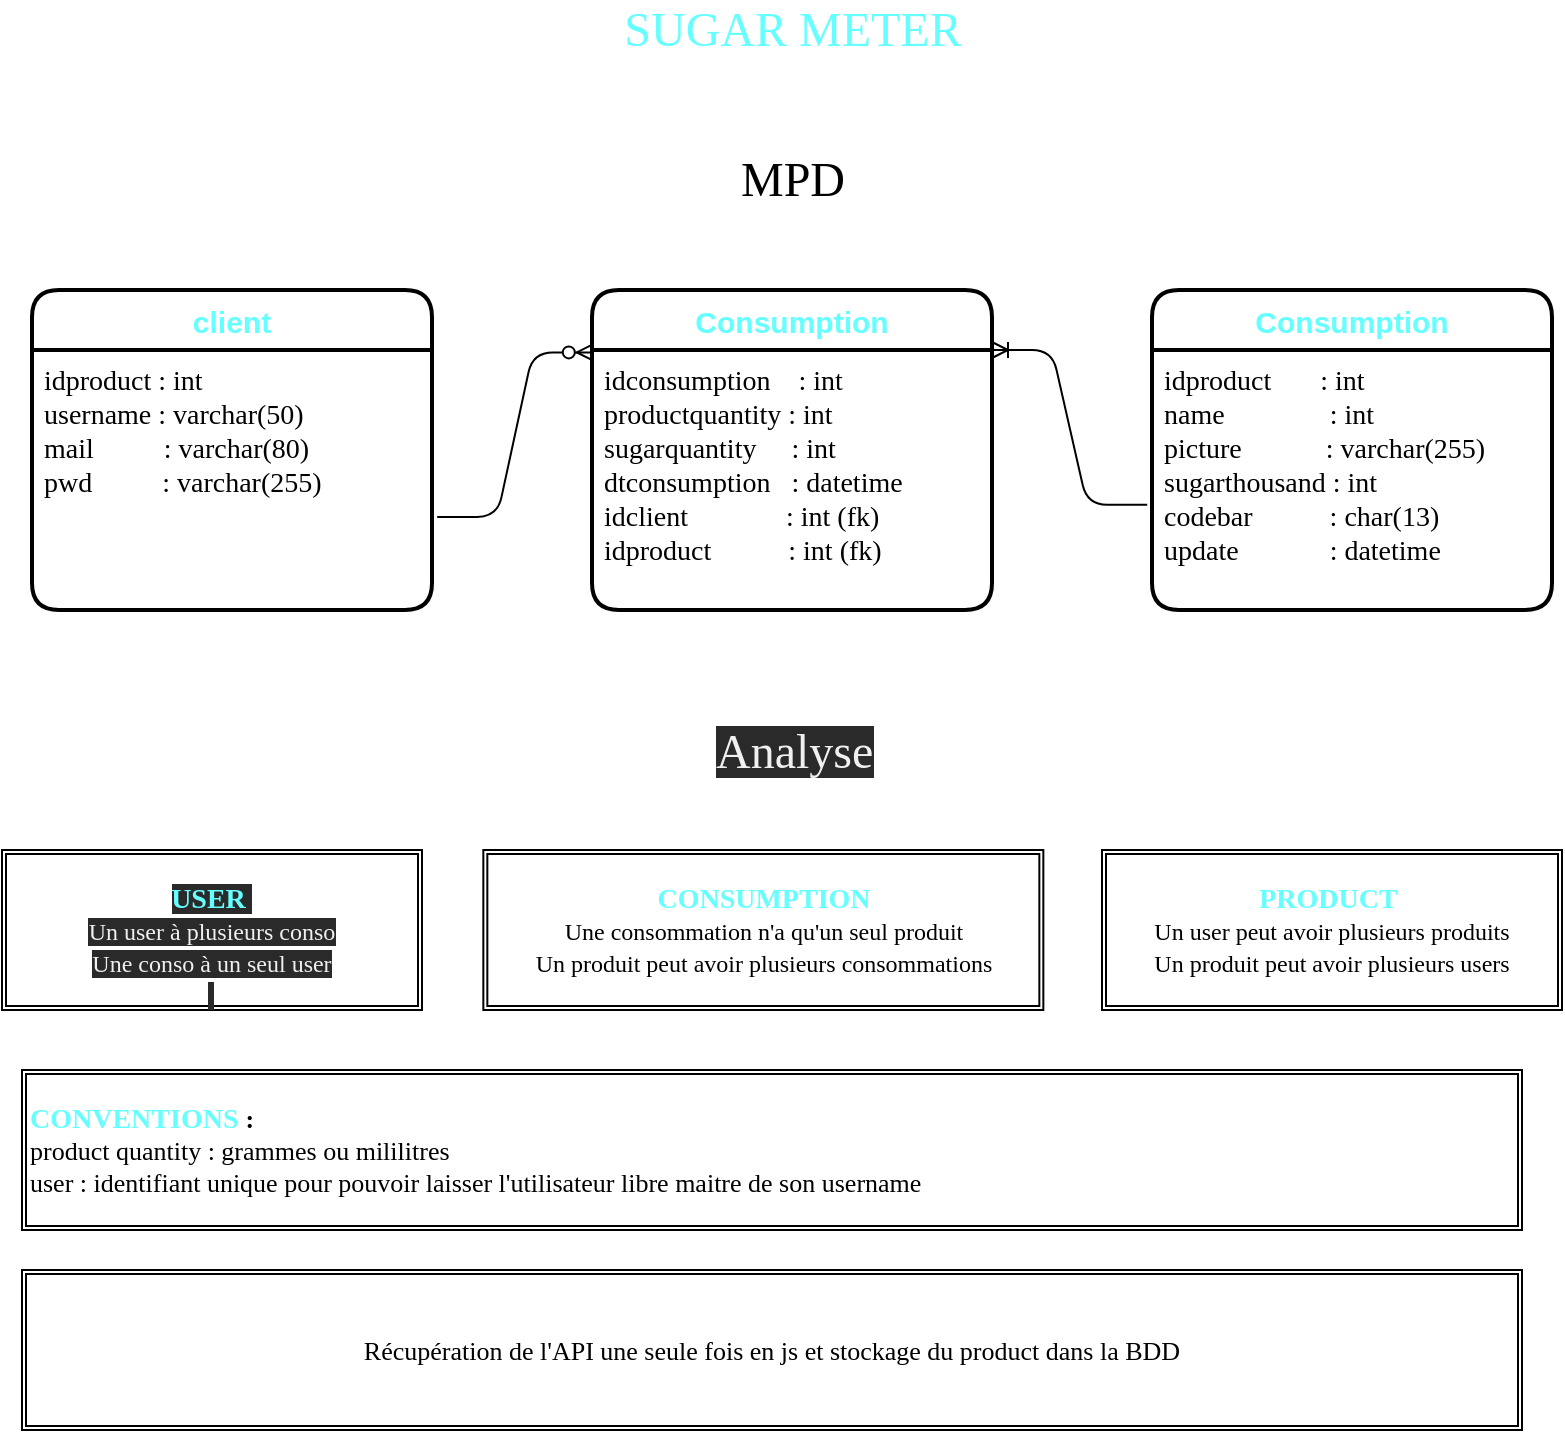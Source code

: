 <mxfile pages="1">
    <diagram id="lgG7Gm4zSU_ZxN9fSDpg" name="Page-1">
        <mxGraphModel dx="1021" dy="624" grid="1" gridSize="10" guides="1" tooltips="1" connect="1" arrows="1" fold="1" page="1" pageScale="1" pageWidth="850" pageHeight="1100" math="0" shadow="0">
            <root>
                <mxCell id="0"/>
                <mxCell id="1" parent="0"/>
                <mxCell id="3" value="&lt;font style=&quot;font-size: 24px&quot; face=&quot;Comic Sans MS&quot;&gt;MPD&lt;/font&gt;" style="text;html=1;align=center;verticalAlign=middle;resizable=0;points=[];autosize=1;" parent="1" vertex="1">
                    <mxGeometry x="390" y="90" width="70" height="30" as="geometry"/>
                </mxCell>
                <mxCell id="4" value="&lt;font style=&quot;font-size: 24px&quot; face=&quot;Comic Sans MS&quot; color=&quot;#66ffff&quot;&gt;SUGAR METER&lt;/font&gt;" style="text;html=1;align=center;verticalAlign=middle;resizable=0;points=[];autosize=1;" parent="1" vertex="1">
                    <mxGeometry x="330" y="15" width="190" height="30" as="geometry"/>
                </mxCell>
                <mxCell id="25" value="client" style="swimlane;childLayout=stackLayout;horizontal=1;startSize=30;horizontalStack=0;rounded=1;fontSize=15;fontStyle=1;strokeWidth=2;resizeParent=0;resizeLast=1;shadow=0;dashed=0;align=center;fontColor=#66FFFF;" parent="1" vertex="1">
                    <mxGeometry x="45" y="160" width="200" height="160" as="geometry"/>
                </mxCell>
                <mxCell id="26" value="idproduct : int&#10;username : varchar(50)&#10;mail          : varchar(80)&#10;pwd          : varchar(255)&#10;" style="align=left;strokeColor=none;fillColor=none;spacingLeft=4;fontSize=14;verticalAlign=top;resizable=0;rotatable=0;part=1;fontFamily=Comic Sans MS;" parent="25" vertex="1">
                    <mxGeometry y="30" width="200" height="130" as="geometry"/>
                </mxCell>
                <mxCell id="27" value="Consumption" style="swimlane;childLayout=stackLayout;horizontal=1;startSize=30;horizontalStack=0;rounded=1;fontSize=15;fontStyle=1;strokeWidth=2;resizeParent=0;resizeLast=1;shadow=0;dashed=0;align=center;fontColor=#66FFFF;" parent="1" vertex="1">
                    <mxGeometry x="325" y="160" width="200" height="160" as="geometry"/>
                </mxCell>
                <mxCell id="28" value="idconsumption    : int&#10;productquantity : int&#10;sugarquantity     : int&#10;dtconsumption   : datetime&#10;idclient              : int (fk)&#10;idproduct           : int (fk)&#10;" style="align=left;strokeColor=none;fillColor=none;spacingLeft=4;fontSize=14;verticalAlign=top;resizable=0;rotatable=0;part=1;fontFamily=Comic Sans MS;" parent="27" vertex="1">
                    <mxGeometry y="30" width="200" height="130" as="geometry"/>
                </mxCell>
                <mxCell id="29" value="Consumption" style="swimlane;childLayout=stackLayout;horizontal=1;startSize=30;horizontalStack=0;rounded=1;fontSize=15;fontStyle=1;strokeWidth=2;resizeParent=0;resizeLast=1;shadow=0;dashed=0;align=center;fontColor=#66FFFF;" parent="1" vertex="1">
                    <mxGeometry x="605" y="160" width="200" height="160" as="geometry"/>
                </mxCell>
                <mxCell id="30" value="idproduct       : int&#10;name               : int&#10;picture            : varchar(255)&#10;sugarthousand : int&#10;codebar           : char(13)&#10;update             : datetime&#10;&#10;" style="align=left;strokeColor=none;fillColor=none;spacingLeft=4;fontSize=14;verticalAlign=top;resizable=0;rotatable=0;part=1;fontFamily=Comic Sans MS;" parent="29" vertex="1">
                    <mxGeometry y="30" width="200" height="130" as="geometry"/>
                </mxCell>
                <mxCell id="32" value="" style="edgeStyle=entityRelationEdgeStyle;fontSize=12;html=1;endArrow=ERzeroToMany;endFill=1;entryX=0.002;entryY=0.195;entryDx=0;entryDy=0;entryPerimeter=0;exitX=1.013;exitY=0.642;exitDx=0;exitDy=0;exitPerimeter=0;" parent="1" source="26" target="27" edge="1">
                    <mxGeometry width="100" height="100" relative="1" as="geometry">
                        <mxPoint x="290" y="330" as="sourcePoint"/>
                        <mxPoint x="390" y="230" as="targetPoint"/>
                    </mxGeometry>
                </mxCell>
                <mxCell id="33" value="" style="edgeStyle=entityRelationEdgeStyle;fontSize=12;html=1;endArrow=ERoneToMany;exitX=-0.012;exitY=0.595;exitDx=0;exitDy=0;exitPerimeter=0;entryX=1;entryY=0;entryDx=0;entryDy=0;" parent="1" source="30" target="28" edge="1">
                    <mxGeometry width="100" height="100" relative="1" as="geometry">
                        <mxPoint x="390" y="300" as="sourcePoint"/>
                        <mxPoint x="600" y="220" as="targetPoint"/>
                    </mxGeometry>
                </mxCell>
                <mxCell id="34" value="&lt;br&gt;&lt;span style=&quot;color: rgba(0 , 0 , 0 , 0) ; font-family: monospace ; font-size: 0px&quot;&gt;%3CmxGraphModel%3E%3Croot%3E%3CmxCell%20id%3D%220%22%2F%3E%3CmxCell%20id%3D%221%22%20parent%3D%220%22%2F%3E%3CmxCell%20id%3D%222%22%20value%3D%22%26lt%3Bfont%20face%3D%26quot%3BComic%20Sans%20MS%26quot%3B%26gt%3B%26lt%3Bbr%26gt%3B%26lt%3Bspan%20style%3D%26quot%3Bfont-style%3A%20normal%20%3B%20letter-spacing%3A%20normal%20%3B%20text-align%3A%20center%20%3B%20text-indent%3A%200px%20%3B%20text-transform%3A%20none%20%3B%20word-spacing%3A%200px%20%3B%20background-color%3A%20rgb(42%20%2C%2042%20%2C%2042)%20%3B%20display%3A%20inline%20%3B%20float%3A%20none%26quot%3B%26gt%3B%26lt%3Bfont%20color%3D%26quot%3B%2366ffff%26quot%3B%20style%3D%26quot%3Bfont-size%3A%2014px%26quot%3B%26gt%3B%26lt%3Bb%26gt%3BUSER%26amp%3Bnbsp%3B%26lt%3B%2Fb%26gt%3B%26lt%3B%2Ffont%26gt%3B%26lt%3B%2Fspan%26gt%3B%26lt%3Bbr%20style%3D%26quot%3Bcolor%3A%20rgb(240%20%2C%20240%20%2C%20240)%20%3B%20font-size%3A%2013px%20%3B%20font-style%3A%20normal%20%3B%20font-weight%3A%20400%20%3B%20letter-spacing%3A%20normal%20%3B%20text-align%3A%20center%20%3B%20text-indent%3A%200px%20%3B%20text-transform%3A%20none%20%3B%20word-spacing%3A%200px%20%3B%20background-color%3A%20rgb(42%20%2C%2042%20%2C%2042)%26quot%3B%26gt%3B%26lt%3Bspan%20style%3D%26quot%3Bcolor%3A%20rgb(240%20%2C%20240%20%2C%20240)%20%3B%20font-style%3A%20normal%20%3B%20font-weight%3A%20400%20%3B%20letter-spacing%3A%20normal%20%3B%20text-align%3A%20center%20%3B%20text-indent%3A%200px%20%3B%20text-transform%3A%20none%20%3B%20word-spacing%3A%200px%20%3B%20background-color%3A%20rgb(42%20%2C%2042%20%2C%2042)%20%3B%20font-size%3A%2012px%26quot%3B%26gt%3BUn%20user%20%C3%A0%20plusieurs%26amp%3Bnbsp%3B%26lt%3B%2Fspan%26gt%3B%26lt%3Bspan%20style%3D%26quot%3Bcolor%3A%20rgb(240%20%2C%20240%20%2C%20240)%20%3B%20font-style%3A%20normal%20%3B%20font-weight%3A%20400%20%3B%20letter-spacing%3A%20normal%20%3B%20text-align%3A%20center%20%3B%20text-indent%3A%200px%20%3B%20text-transform%3A%20none%20%3B%20word-spacing%3A%200px%20%3B%20background-color%3A%20rgb(42%20%2C%2042%20%2C%2042)%20%3B%20font-size%3A%2012px%26quot%3B%26gt%3Bconso%26lt%3B%2Fspan%26gt%3B%26lt%3Bbr%20style%3D%26quot%3Bcolor%3A%20rgb(240%20%2C%20240%20%2C%20240)%20%3B%20font-style%3A%20normal%20%3B%20font-weight%3A%20400%20%3B%20letter-spacing%3A%20normal%20%3B%20text-align%3A%20center%20%3B%20text-indent%3A%200px%20%3B%20text-transform%3A%20none%20%3B%20word-spacing%3A%200px%20%3B%20background-color%3A%20rgb(42%20%2C%2042%20%2C%2042)%20%3B%20font-size%3A%2012px%26quot%3B%26gt%3B%26lt%3Bspan%20style%3D%26quot%3Bcolor%3A%20rgb(240%20%2C%20240%20%2C%20240)%20%3B%20font-style%3A%20normal%20%3B%20font-weight%3A%20400%20%3B%20letter-spacing%3A%20normal%20%3B%20text-align%3A%20center%20%3B%20text-indent%3A%200px%20%3B%20text-transform%3A%20none%20%3B%20word-spacing%3A%200px%20%3B%20background-color%3A%20rgb(42%20%2C%2042%20%2C%2042)%20%3B%20font-size%3A%2012px%26quot%3B%26gt%3BUne%20conso%26amp%3Bnbsp%3B%26lt%3B%2Fspan%26gt%3B%26lt%3Bspan%20style%3D%26quot%3Bcolor%3A%20rgb(240%20%2C%20240%20%2C%20240)%20%3B%20font-style%3A%20normal%20%3B%20font-weight%3A%20400%20%3B%20letter-spacing%3A%20normal%20%3B%20text-align%3A%20center%20%3B%20text-indent%3A%200px%20%3B%20text-transform%3A%20none%20%3B%20word-spacing%3A%200px%20%3B%20background-color%3A%20rgb(42%20%2C%2042%20%2C%2042)%20%3B%20font-size%3A%2012px%26quot%3B%26gt%3B%C3%A0%20un%20seul%20user%26lt%3B%2Fspan%26gt%3B%26lt%3Bbr%20style%3D%26quot%3Bcolor%3A%20rgb(240%20%2C%20240%20%2C%20240)%20%3B%20font-style%3A%20normal%20%3B%20font-weight%3A%20400%20%3B%20letter-spacing%3A%20normal%20%3B%20text-align%3A%20center%20%3B%20text-indent%3A%200px%20%3B%20text-transform%3A%20none%20%3B%20word-spacing%3A%200px%20%3B%20background-color%3A%20rgb(42%20%2C%2042%20%2C%2042)%20%3B%20font-size%3A%2012px%26quot%3B%26gt%3B%26lt%3Bspan%20style%3D%26quot%3Bcolor%3A%20rgb(240%20%2C%20240%20%2C%20240)%20%3B%20font-style%3A%20normal%20%3B%20font-weight%3A%20400%20%3B%20letter-spacing%3A%20normal%20%3B%20text-align%3A%20center%20%3B%20text-indent%3A%200px%20%3B%20text-transform%3A%20none%20%3B%20word-spacing%3A%200px%20%3B%20background-color%3A%20rgb(42%20%2C%2042%20%2C%2042)%20%3B%20font-size%3A%2012px%26quot%3B%26gt%3B%26amp%3Bnbsp%3B%26lt%3B%2Fspan%26gt%3B%26lt%3B%2Ffont%26gt%3B%22%20style%3D%22shape%3Dext%3Bdouble%3D1%3Brounded%3D0%3BwhiteSpace%3Dwrap%3Bhtml%3D1%3BfontSize%3D13%3B%22%20vertex%3D%221%22%20parent%3D%221%22%3E%3CmxGeometry%20x%3D%2250%22%20y%3D%22480%22%20width%3D%22210%22%20height%3D%2280%22%20as%3D%22geometry%22%2F%3E%3C%2FmxCell%3E%3CmxCell%20id%3D%223%22%20value%3D%22%26lt%3Bfont%20face%3D%26quot%3BComic%20Sans%20MS%26quot%3B%26gt%3B%26lt%3Bfont%20color%3D%26quot%3B%2366ffff%26quot%3B%20style%3D%26quot%3Bfont-size%3A%2014px%26quot%3B%26gt%3B%26lt%3Bb%26gt%3BCONSUMPTION%26lt%3B%2Fb%26gt%3B%26lt%3B%2Ffont%26gt%3B%26lt%3Bbr%26gt%3B%26lt%3Bspan%20style%3D%26quot%3Bfont-size%3A%2012px%26quot%3B%26gt%3BUne%20consommation%20n'a%20qu'un%20seul%26amp%3Bnbsp%3B%26lt%3B%2Fspan%26gt%3B%26lt%3Bspan%20style%3D%26quot%3Bfont-size%3A%2012px%26quot%3B%26gt%3Bproduit%26lt%3B%2Fspan%26gt%3B%26lt%3Bbr%20style%3D%26quot%3Bfont-size%3A%2012px%26quot%3B%26gt%3B%26lt%3Bspan%20style%3D%26quot%3Bfont-size%3A%2012px%26quot%3B%26gt%3BUn%20produit%20peut%20avoir%26amp%3Bnbsp%3B%26lt%3B%2Fspan%26gt%3B%26lt%3Bspan%20style%3D%26quot%3Bfont-size%3A%2012px%26quot%3B%26gt%3Bplusieurs%20consommations%26lt%3B%2Fspan%26gt%3B%26lt%3B%2Ffont%26gt%3B%22%20style%3D%22shape%3Dext%3Bdouble%3D1%3Brounded%3D0%3BwhiteSpace%3Dwrap%3Bhtml%3D1%3BfontSize%3D13%3B%22%20vertex%3D%221%22%20parent%3D%221%22%3E%3CmxGeometry%20x%3D%22290.67%22%20y%3D%22480%22%20width%3D%22280%22%20height%3D%2280%22%20as%3D%22geometry%22%2F%3E%3C%2FmxCell%3E%3CmxCell%20id%3D%224%22%20value%3D%22%26lt%3Bfont%20face%3D%26quot%3BComic%20Sans%20MS%26quot%3B%26gt%3B%26lt%3Bfont%20color%3D%26quot%3B%2366ffff%26quot%3B%20style%3D%26quot%3Bfont-size%3A%2014px%26quot%3B%26gt%3B%26lt%3Bb%26gt%3BPRODUCT%26amp%3Bnbsp%3B%26lt%3B%2Fb%26gt%3B%26lt%3B%2Ffont%26gt%3B%26lt%3Bbr%26gt%3B%26lt%3Bspan%20style%3D%26quot%3Bfont-size%3A%2012px%26quot%3B%26gt%3BUn%20user%20peut%20avoir%20plusieurs%20produits%26lt%3B%2Fspan%26gt%3B%26lt%3Bbr%20style%3D%26quot%3Bfont-size%3A%2012px%26quot%3B%26gt%3B%26lt%3Bspan%20style%3D%26quot%3Bfont-size%3A%2012px%26quot%3B%26gt%3BUn%20produit%20peut%20avoir%20plusieurs%20users%26lt%3B%2Fspan%26gt%3B%26lt%3B%2Ffont%26gt%3B%22%20style%3D%22shape%3Dext%3Bdouble%3D1%3Brounded%3D0%3BwhiteSpace%3Dwrap%3Bhtml%3D1%3BfontSize%3D13%3B%22%20vertex%3D%221%22%20parent%3D%221%22%3E%3CmxGeometry%20x%3D%22600%22%20y%3D%22480%22%20width%3D%22230%22%20height%3D%2280%22%20as%3D%22geometry%22%2F%3E%3C%2FmxCell%3E%3CmxCell%20id%3D%225%22%20value%3D%22%26lt%3Bfont%20face%3D%26quot%3BComic%20Sans%20MS%26quot%3B%26gt%3B%26lt%3Bb%26gt%3B%26lt%3Bfont%20style%3D%26quot%3Bfont-size%3A%2014px%26quot%3B%20color%3D%26quot%3B%2366ffff%26quot%3B%26gt%3BCONVENTIONS%20%26lt%3B%2Ffont%26gt%3B%3A%26lt%3B%2Fb%26gt%3B%26lt%3Bbr%26gt%3Bproduct%20quanttity%20%3A%20grammes%20ou%20mililitres%26lt%3Bbr%26gt%3Buser%20%3A%20identifiant%20unique%20pour%20pouvoir%20laisser%20l'utilisateur%20libre%20maitre%20de%20son%20nickname%26lt%3B%2Ffont%26gt%3B%22%20style%3D%22shape%3Dext%3Bdouble%3D1%3Brounded%3D0%3BwhiteSpace%3Dwrap%3Bhtml%3D1%3BfontSize%3D13%3Balign%3Dleft%3B%22%20vertex%3D%221%22%20parent%3D%221%22%3E%3CmxGeometry%20x%3D%2260%22%20y%3D%22590%22%20width%3D%22750%22%20height%3D%2280%22%20as%3D%22geometry%22%2F%3E%3C%2FmxCell%3E%3CmxCell%20id%3D%226%22%20value%3D%22%26lt%3Bfont%20face%3D%26quot%3BComic%20Sans%20MS%26quot%3B%26gt%3BR%C3%A9cup%C3%A9ration%20de%20l'API%20une%20seule%20fois%20en%20js%20et%20stockage%20du%20product%20dans%20la%20BDD%26lt%3Bbr%26gt%3BPenser%20au%20chainage%20de%20symfony%20pour%20cr%C3%A9er%20le%20product%20s'il%20n'existe%20pas%26lt%3B%2Ffont%26gt%3B%22%20style%3D%22shape%3Dext%3Bdouble%3D1%3Brounded%3D0%3BwhiteSpace%3Dwrap%3Bhtml%3D1%3BfontSize%3D13%3B%22%20vertex%3D%221%22%20parent%3D%221%22%3E%3CmxGeometry%20x%3D%2260%22%20y%3D%22690%22%20width%3D%22750%22%20height%3D%2280%22%20as%3D%22geometry%22%2F%3E%3C%2FmxCell%3E%3C%2Froot%3E%3C%2FmxGraphModel%3E&lt;/span&gt;" style="text;html=1;align=center;verticalAlign=middle;resizable=0;points=[];autosize=1;" parent="1" vertex="1">
                    <mxGeometry x="350" y="370" width="20" height="40" as="geometry"/>
                </mxCell>
                <mxCell id="35" value="" style="group" parent="1" vertex="1" connectable="0">
                    <mxGeometry x="30" y="440" width="780" height="290" as="geometry"/>
                </mxCell>
                <mxCell id="36" value="&lt;font face=&quot;Comic Sans MS&quot;&gt;&lt;br&gt;&lt;span style=&quot;font-style: normal ; letter-spacing: normal ; text-align: center ; text-indent: 0px ; text-transform: none ; word-spacing: 0px ; background-color: rgb(42 , 42 , 42) ; display: inline ; float: none&quot;&gt;&lt;font color=&quot;#66ffff&quot; style=&quot;font-size: 14px&quot;&gt;&lt;b&gt;USER&amp;nbsp;&lt;/b&gt;&lt;/font&gt;&lt;/span&gt;&lt;br style=&quot;color: rgb(240 , 240 , 240) ; font-size: 13px ; font-style: normal ; font-weight: 400 ; letter-spacing: normal ; text-align: center ; text-indent: 0px ; text-transform: none ; word-spacing: 0px ; background-color: rgb(42 , 42 , 42)&quot;&gt;&lt;span style=&quot;color: rgb(240 , 240 , 240) ; font-style: normal ; font-weight: 400 ; letter-spacing: normal ; text-align: center ; text-indent: 0px ; text-transform: none ; word-spacing: 0px ; background-color: rgb(42 , 42 , 42) ; font-size: 12px&quot;&gt;Un user à plusieurs&amp;nbsp;&lt;/span&gt;&lt;span style=&quot;color: rgb(240 , 240 , 240) ; font-style: normal ; font-weight: 400 ; letter-spacing: normal ; text-align: center ; text-indent: 0px ; text-transform: none ; word-spacing: 0px ; background-color: rgb(42 , 42 , 42) ; font-size: 12px&quot;&gt;conso&lt;/span&gt;&lt;br style=&quot;color: rgb(240 , 240 , 240) ; font-style: normal ; font-weight: 400 ; letter-spacing: normal ; text-align: center ; text-indent: 0px ; text-transform: none ; word-spacing: 0px ; background-color: rgb(42 , 42 , 42) ; font-size: 12px&quot;&gt;&lt;span style=&quot;color: rgb(240 , 240 , 240) ; font-style: normal ; font-weight: 400 ; letter-spacing: normal ; text-align: center ; text-indent: 0px ; text-transform: none ; word-spacing: 0px ; background-color: rgb(42 , 42 , 42) ; font-size: 12px&quot;&gt;Une conso&amp;nbsp;&lt;/span&gt;&lt;span style=&quot;color: rgb(240 , 240 , 240) ; font-style: normal ; font-weight: 400 ; letter-spacing: normal ; text-align: center ; text-indent: 0px ; text-transform: none ; word-spacing: 0px ; background-color: rgb(42 , 42 , 42) ; font-size: 12px&quot;&gt;à un seul user&lt;/span&gt;&lt;br style=&quot;color: rgb(240 , 240 , 240) ; font-style: normal ; font-weight: 400 ; letter-spacing: normal ; text-align: center ; text-indent: 0px ; text-transform: none ; word-spacing: 0px ; background-color: rgb(42 , 42 , 42) ; font-size: 12px&quot;&gt;&lt;span style=&quot;color: rgb(240 , 240 , 240) ; font-style: normal ; font-weight: 400 ; letter-spacing: normal ; text-align: center ; text-indent: 0px ; text-transform: none ; word-spacing: 0px ; background-color: rgb(42 , 42 , 42) ; font-size: 12px&quot;&gt;&amp;nbsp;&lt;/span&gt;&lt;/font&gt;" style="shape=ext;double=1;rounded=0;whiteSpace=wrap;html=1;fontSize=13;" parent="35" vertex="1">
                    <mxGeometry width="210" height="80" as="geometry"/>
                </mxCell>
                <mxCell id="37" value="&lt;font face=&quot;Comic Sans MS&quot;&gt;&lt;font color=&quot;#66ffff&quot; style=&quot;font-size: 14px&quot;&gt;&lt;b&gt;CONSUMPTION&lt;/b&gt;&lt;/font&gt;&lt;br&gt;&lt;span style=&quot;font-size: 12px&quot;&gt;Une consommation n'a qu'un seul&amp;nbsp;&lt;/span&gt;&lt;span style=&quot;font-size: 12px&quot;&gt;produit&lt;/span&gt;&lt;br style=&quot;font-size: 12px&quot;&gt;&lt;span style=&quot;font-size: 12px&quot;&gt;Un produit peut avoir&amp;nbsp;&lt;/span&gt;&lt;span style=&quot;font-size: 12px&quot;&gt;plusieurs consommations&lt;/span&gt;&lt;/font&gt;" style="shape=ext;double=1;rounded=0;whiteSpace=wrap;html=1;fontSize=13;" parent="35" vertex="1">
                    <mxGeometry x="240.67" width="280" height="80" as="geometry"/>
                </mxCell>
                <mxCell id="38" value="&lt;font face=&quot;Comic Sans MS&quot;&gt;&lt;font color=&quot;#66ffff&quot; style=&quot;font-size: 14px&quot;&gt;&lt;b&gt;PRODUCT&amp;nbsp;&lt;/b&gt;&lt;/font&gt;&lt;br&gt;&lt;span style=&quot;font-size: 12px&quot;&gt;Un user peut avoir plusieurs produits&lt;/span&gt;&lt;br style=&quot;font-size: 12px&quot;&gt;&lt;span style=&quot;font-size: 12px&quot;&gt;Un produit peut avoir plusieurs users&lt;/span&gt;&lt;/font&gt;" style="shape=ext;double=1;rounded=0;whiteSpace=wrap;html=1;fontSize=13;" parent="35" vertex="1">
                    <mxGeometry x="550" width="230" height="80" as="geometry"/>
                </mxCell>
                <mxCell id="39" value="&lt;font face=&quot;Comic Sans MS&quot;&gt;&lt;b&gt;&lt;font style=&quot;font-size: 14px&quot; color=&quot;#66ffff&quot;&gt;CONVENTIONS &lt;/font&gt;:&lt;/b&gt;&lt;br&gt;product quantity : grammes ou mililitres&lt;br&gt;user : identifiant unique pour pouvoir laisser l'utilisateur libre maitre de son username&lt;/font&gt;" style="shape=ext;double=1;rounded=0;whiteSpace=wrap;html=1;fontSize=13;align=left;" parent="35" vertex="1">
                    <mxGeometry x="10" y="110" width="750" height="80" as="geometry"/>
                </mxCell>
                <mxCell id="40" value="&lt;font face=&quot;Comic Sans MS&quot;&gt;Récupération de l'API une seule fois en js et stockage du product dans la BDD&lt;br&gt;&lt;/font&gt;" style="shape=ext;double=1;rounded=0;whiteSpace=wrap;html=1;fontSize=13;" parent="35" vertex="1">
                    <mxGeometry x="10" y="210" width="750" height="80" as="geometry"/>
                </mxCell>
                <mxCell id="42" value="&lt;span style=&quot;color: rgb(240 , 240 , 240) ; font-family: &amp;#34;comic sans ms&amp;#34; ; font-size: 24px ; font-style: normal ; font-weight: 400 ; letter-spacing: normal ; text-align: center ; text-indent: 0px ; text-transform: none ; word-spacing: 0px ; background-color: rgb(42 , 42 , 42) ; display: inline ; float: none&quot;&gt;Analyse&lt;/span&gt;" style="text;whiteSpace=wrap;html=1;" parent="1" vertex="1">
                    <mxGeometry x="385" y="370" width="80" height="40" as="geometry"/>
                </mxCell>
            </root>
        </mxGraphModel>
    </diagram>
</mxfile>
